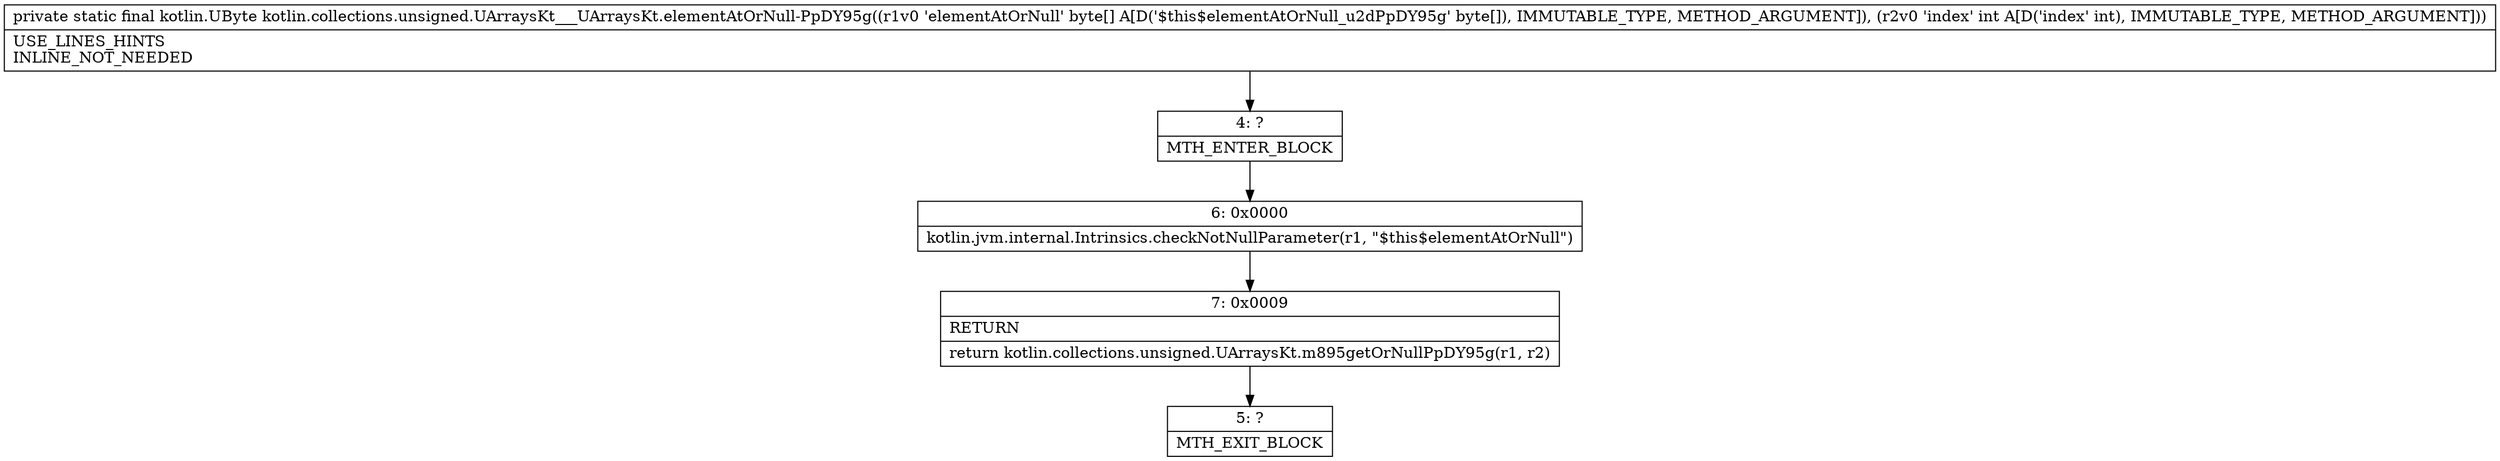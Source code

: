 digraph "CFG forkotlin.collections.unsigned.UArraysKt___UArraysKt.elementAtOrNull\-PpDY95g([BI)Lkotlin\/UByte;" {
Node_4 [shape=record,label="{4\:\ ?|MTH_ENTER_BLOCK\l}"];
Node_6 [shape=record,label="{6\:\ 0x0000|kotlin.jvm.internal.Intrinsics.checkNotNullParameter(r1, \"$this$elementAtOrNull\")\l}"];
Node_7 [shape=record,label="{7\:\ 0x0009|RETURN\l|return kotlin.collections.unsigned.UArraysKt.m895getOrNullPpDY95g(r1, r2)\l}"];
Node_5 [shape=record,label="{5\:\ ?|MTH_EXIT_BLOCK\l}"];
MethodNode[shape=record,label="{private static final kotlin.UByte kotlin.collections.unsigned.UArraysKt___UArraysKt.elementAtOrNull\-PpDY95g((r1v0 'elementAtOrNull' byte[] A[D('$this$elementAtOrNull_u2dPpDY95g' byte[]), IMMUTABLE_TYPE, METHOD_ARGUMENT]), (r2v0 'index' int A[D('index' int), IMMUTABLE_TYPE, METHOD_ARGUMENT]))  | USE_LINES_HINTS\lINLINE_NOT_NEEDED\l}"];
MethodNode -> Node_4;Node_4 -> Node_6;
Node_6 -> Node_7;
Node_7 -> Node_5;
}


